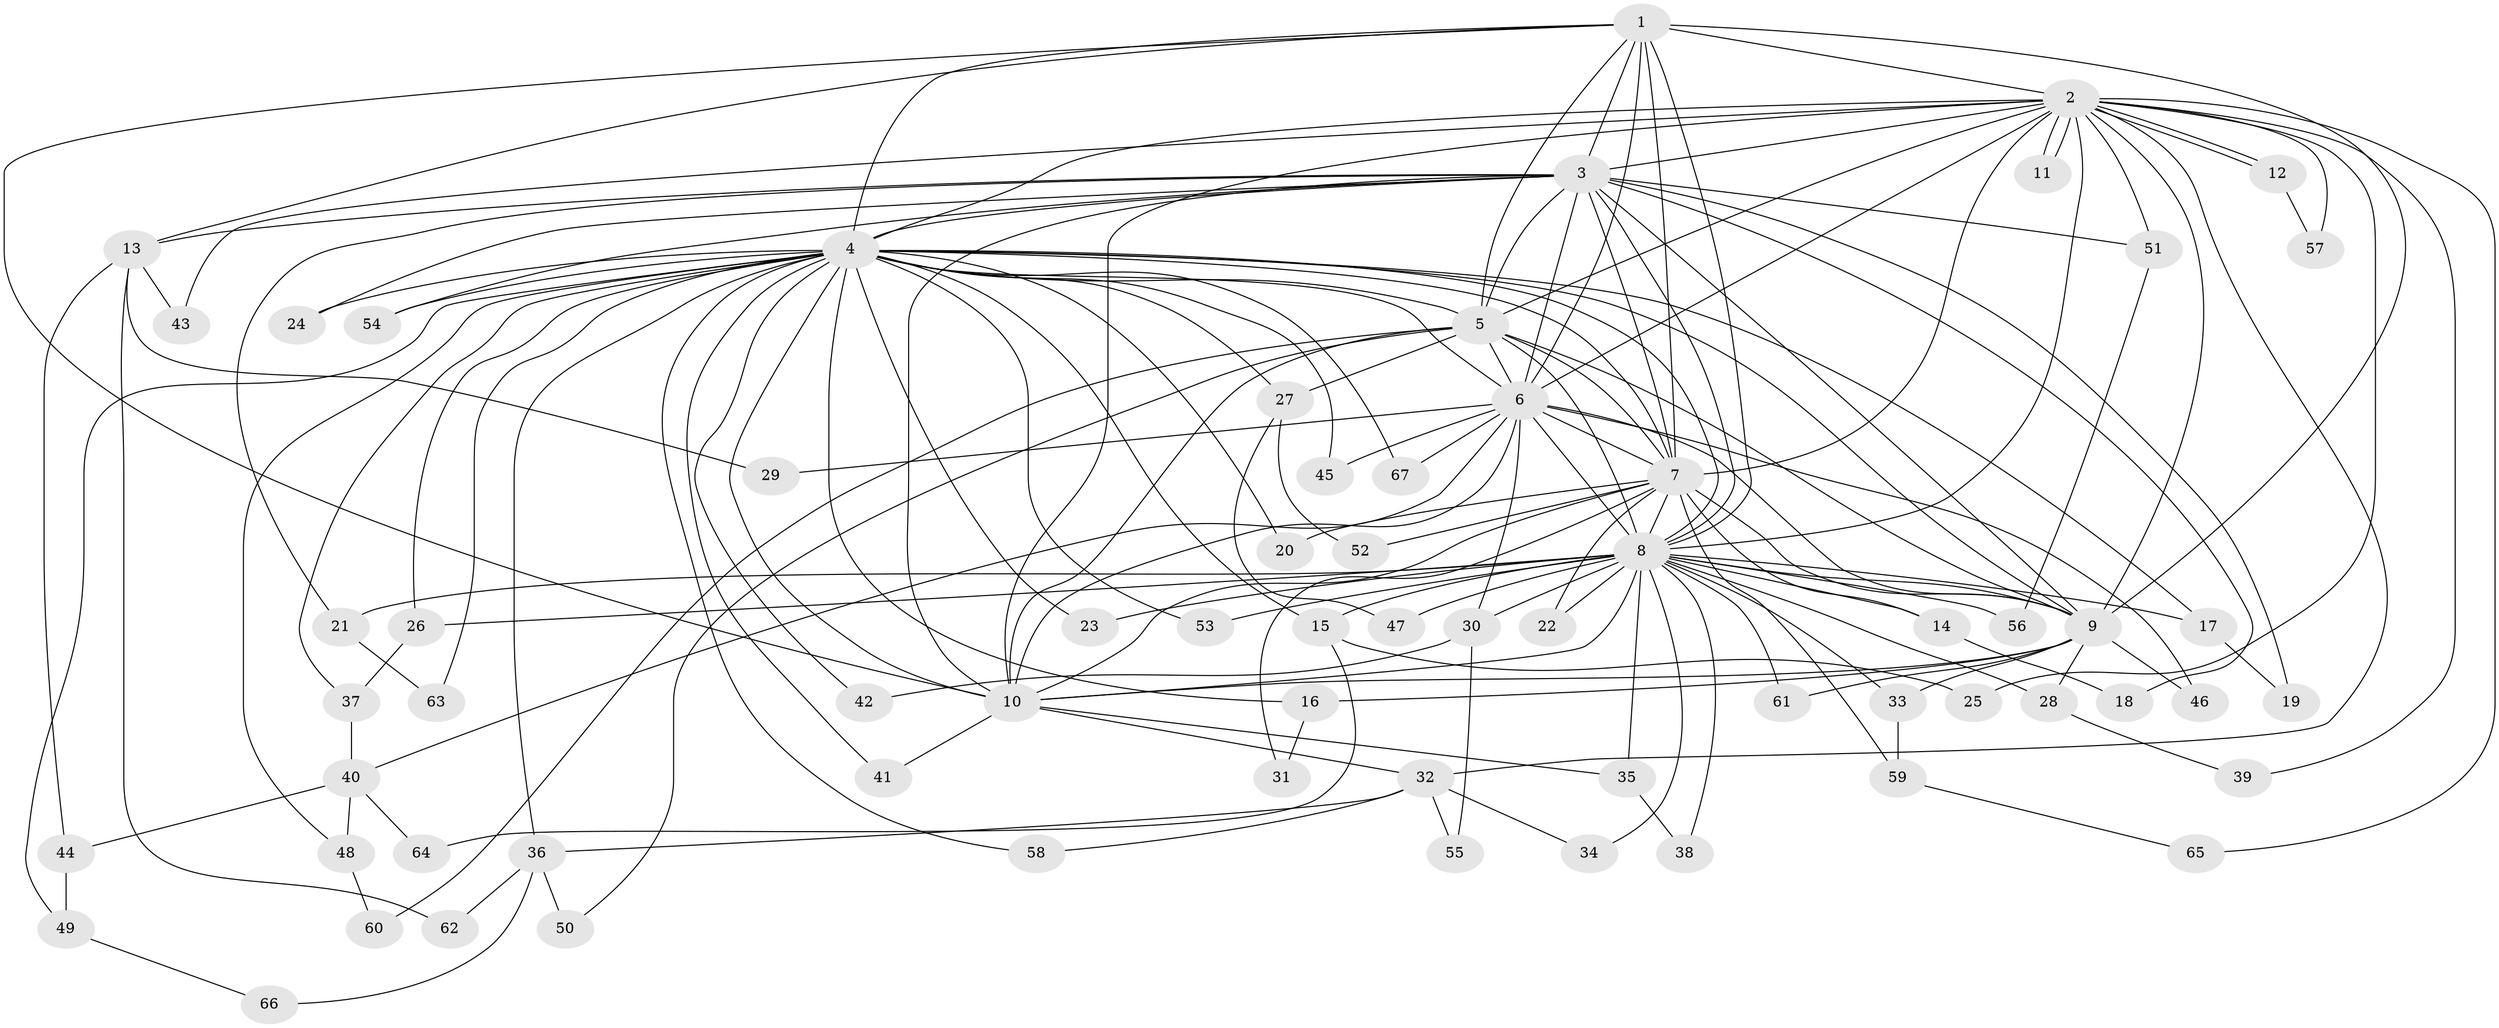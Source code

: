 // Generated by graph-tools (version 1.1) at 2025/44/03/09/25 04:44:24]
// undirected, 67 vertices, 159 edges
graph export_dot {
graph [start="1"]
  node [color=gray90,style=filled];
  1;
  2;
  3;
  4;
  5;
  6;
  7;
  8;
  9;
  10;
  11;
  12;
  13;
  14;
  15;
  16;
  17;
  18;
  19;
  20;
  21;
  22;
  23;
  24;
  25;
  26;
  27;
  28;
  29;
  30;
  31;
  32;
  33;
  34;
  35;
  36;
  37;
  38;
  39;
  40;
  41;
  42;
  43;
  44;
  45;
  46;
  47;
  48;
  49;
  50;
  51;
  52;
  53;
  54;
  55;
  56;
  57;
  58;
  59;
  60;
  61;
  62;
  63;
  64;
  65;
  66;
  67;
  1 -- 2;
  1 -- 3;
  1 -- 4;
  1 -- 5;
  1 -- 6;
  1 -- 7;
  1 -- 8;
  1 -- 9;
  1 -- 10;
  1 -- 13;
  2 -- 3;
  2 -- 4;
  2 -- 5;
  2 -- 6;
  2 -- 7;
  2 -- 8;
  2 -- 9;
  2 -- 10;
  2 -- 11;
  2 -- 11;
  2 -- 12;
  2 -- 12;
  2 -- 25;
  2 -- 32;
  2 -- 39;
  2 -- 43;
  2 -- 51;
  2 -- 57;
  2 -- 65;
  3 -- 4;
  3 -- 5;
  3 -- 6;
  3 -- 7;
  3 -- 8;
  3 -- 9;
  3 -- 10;
  3 -- 13;
  3 -- 18;
  3 -- 19;
  3 -- 21;
  3 -- 24;
  3 -- 51;
  3 -- 54;
  4 -- 5;
  4 -- 6;
  4 -- 7;
  4 -- 8;
  4 -- 9;
  4 -- 10;
  4 -- 15;
  4 -- 16;
  4 -- 17;
  4 -- 20;
  4 -- 23;
  4 -- 24;
  4 -- 26;
  4 -- 27;
  4 -- 36;
  4 -- 37;
  4 -- 41;
  4 -- 42;
  4 -- 45;
  4 -- 48;
  4 -- 49;
  4 -- 53;
  4 -- 54;
  4 -- 58;
  4 -- 63;
  4 -- 67;
  5 -- 6;
  5 -- 7;
  5 -- 8;
  5 -- 9;
  5 -- 10;
  5 -- 27;
  5 -- 50;
  5 -- 60;
  6 -- 7;
  6 -- 8;
  6 -- 9;
  6 -- 10;
  6 -- 29;
  6 -- 30;
  6 -- 40;
  6 -- 45;
  6 -- 46;
  6 -- 67;
  7 -- 8;
  7 -- 9;
  7 -- 10;
  7 -- 14;
  7 -- 20;
  7 -- 22;
  7 -- 31;
  7 -- 52;
  7 -- 59;
  8 -- 9;
  8 -- 10;
  8 -- 14;
  8 -- 15;
  8 -- 17;
  8 -- 21;
  8 -- 22;
  8 -- 23;
  8 -- 26;
  8 -- 28;
  8 -- 30;
  8 -- 33;
  8 -- 34;
  8 -- 35;
  8 -- 38;
  8 -- 47;
  8 -- 53;
  8 -- 56;
  8 -- 61;
  9 -- 10;
  9 -- 16;
  9 -- 28;
  9 -- 33;
  9 -- 46;
  9 -- 61;
  10 -- 32;
  10 -- 35;
  10 -- 41;
  12 -- 57;
  13 -- 29;
  13 -- 43;
  13 -- 44;
  13 -- 62;
  14 -- 18;
  15 -- 25;
  15 -- 64;
  16 -- 31;
  17 -- 19;
  21 -- 63;
  26 -- 37;
  27 -- 47;
  27 -- 52;
  28 -- 39;
  30 -- 42;
  30 -- 55;
  32 -- 34;
  32 -- 36;
  32 -- 55;
  32 -- 58;
  33 -- 59;
  35 -- 38;
  36 -- 50;
  36 -- 62;
  36 -- 66;
  37 -- 40;
  40 -- 44;
  40 -- 48;
  40 -- 64;
  44 -- 49;
  48 -- 60;
  49 -- 66;
  51 -- 56;
  59 -- 65;
}
